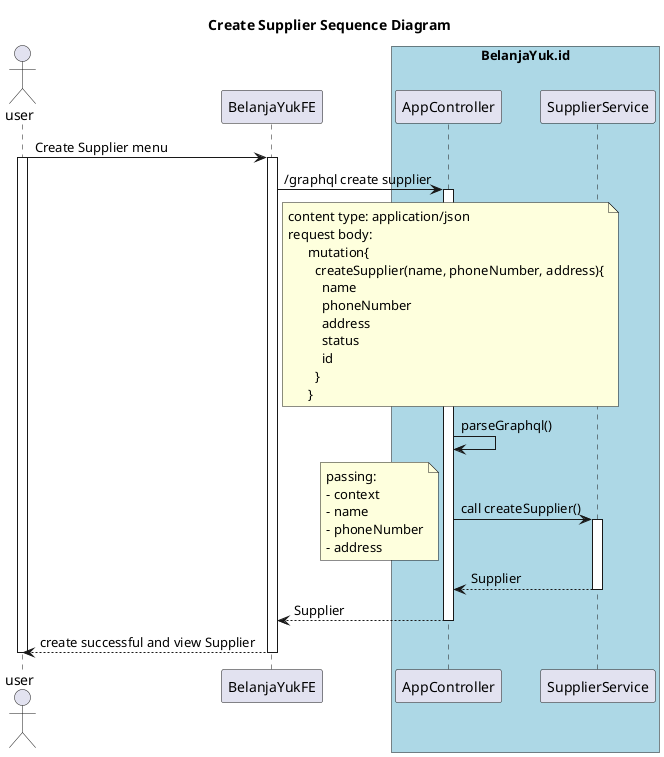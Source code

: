 @startuml
title: Create Supplier Sequence Diagram
actor user
participant BelanjaYukFE
box "BelanjaYuk.id" #LightBlue
participant AppController
participant SupplierService
end box

user -> BelanjaYukFE ++ : Create Supplier menu
activate user
BelanjaYukFE -> AppController ++ : /graphql create supplier
    note right of BelanjaYukFE
    content type: application/json
    request body:
          mutation{
            createSupplier(name, phoneNumber, address){
              name
              phoneNumber
              address
              status
              id
            }
          }
    end note
AppController -> AppController : parseGraphql()
AppController -> SupplierService ++ : call createSupplier()
    note left
    passing:
    - context
    - name
    - phoneNumber
    - address
    end note
SupplierService --> AppController --: Supplier
AppController --> BelanjaYukFE -- : Supplier
BelanjaYukFE --> user -- : create successful and view Supplier
deactivate user
@enduml